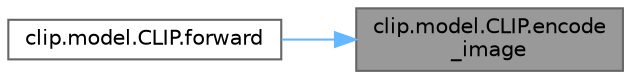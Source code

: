 digraph "clip.model.CLIP.encode_image"
{
 // LATEX_PDF_SIZE
  bgcolor="transparent";
  edge [fontname=Helvetica,fontsize=10,labelfontname=Helvetica,labelfontsize=10];
  node [fontname=Helvetica,fontsize=10,shape=box,height=0.2,width=0.4];
  rankdir="RL";
  Node1 [id="Node000001",label="clip.model.CLIP.encode\l_image",height=0.2,width=0.4,color="gray40", fillcolor="grey60", style="filled", fontcolor="black",tooltip="Encodes an input image to produce visual embeddings."];
  Node1 -> Node2 [id="edge1_Node000001_Node000002",dir="back",color="steelblue1",style="solid",tooltip=" "];
  Node2 [id="Node000002",label="clip.model.CLIP.forward",height=0.2,width=0.4,color="grey40", fillcolor="white", style="filled",URL="$classclip_1_1model_1_1_c_l_i_p.html#a1c43021197ab17b78bebd15b2a734ab8",tooltip="Performs a forward pass through the CLIP model."];
}
